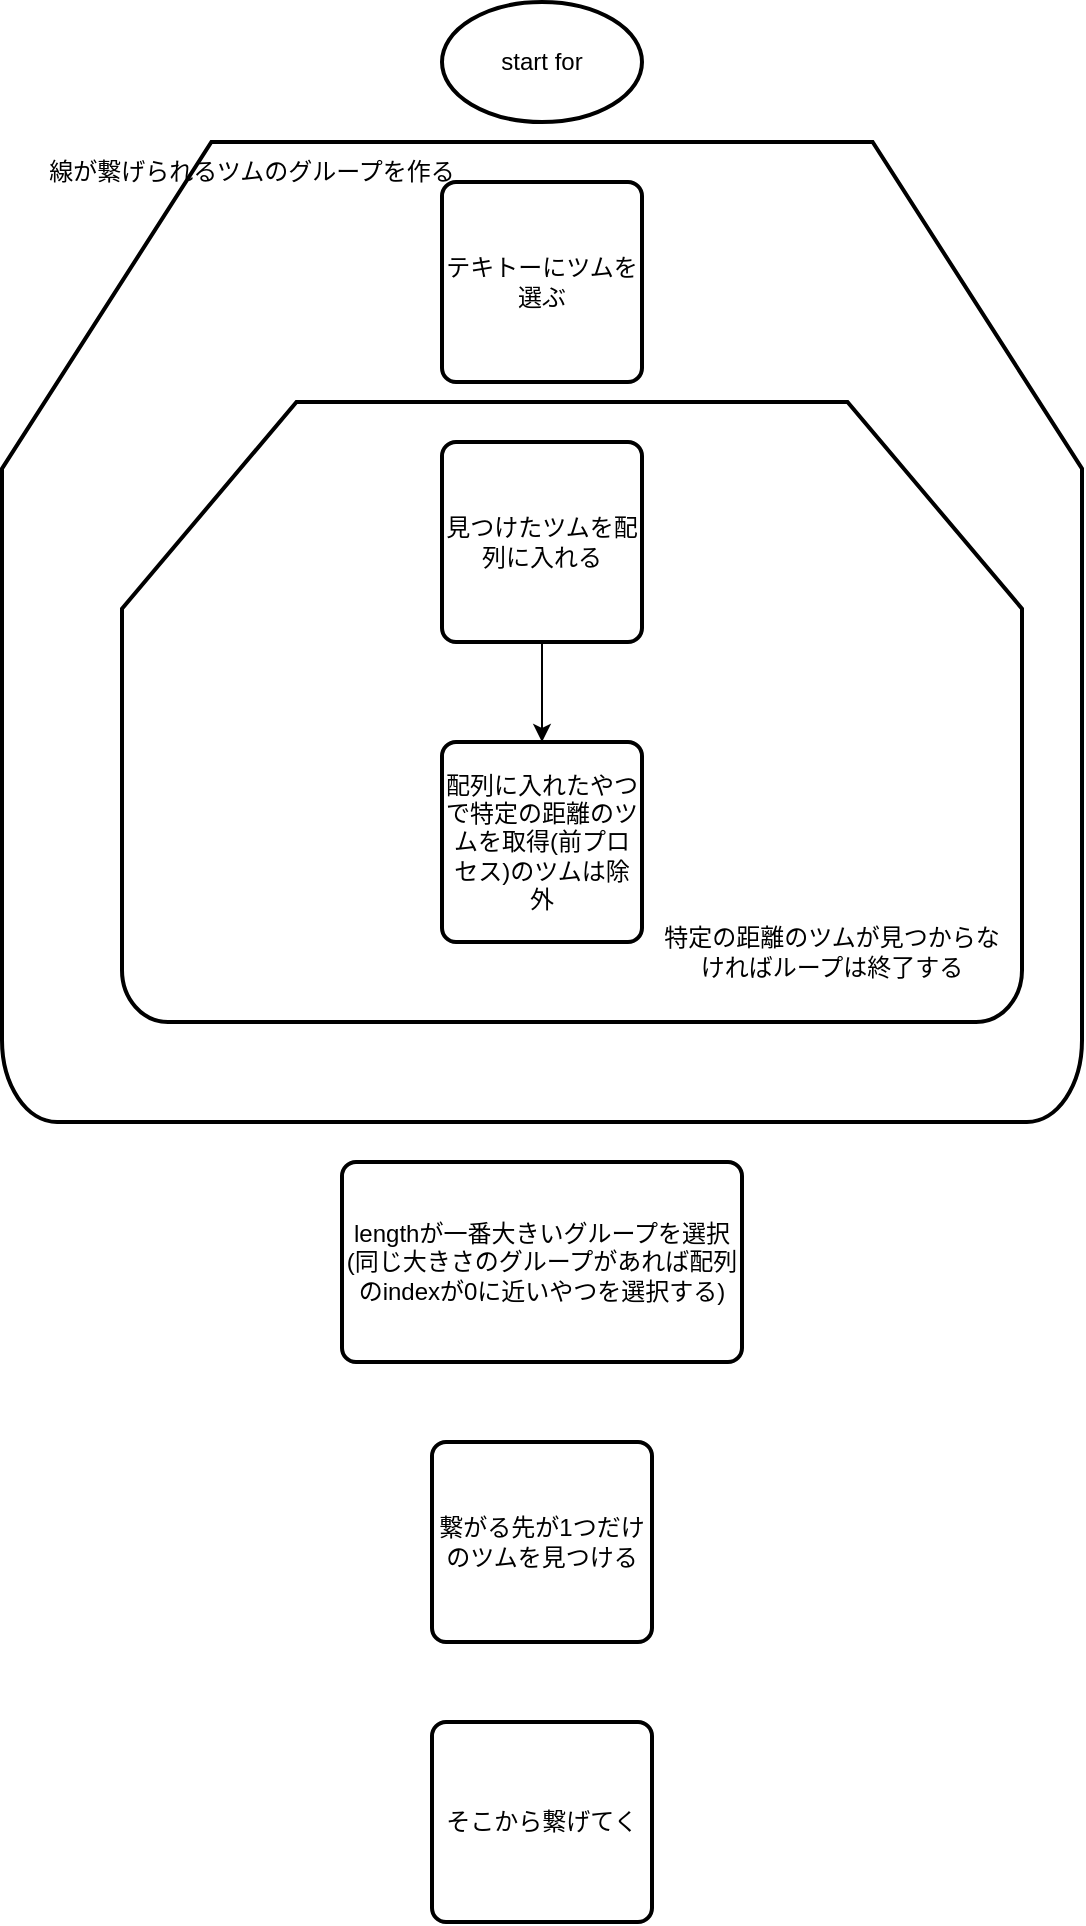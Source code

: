 <mxfile version="13.8.5" type="embed">
    <diagram id="O1e7fghPWnVBq_dMKyf7" name="Page-2">
        <mxGraphModel dx="2118" dy="622" grid="1" gridSize="10" guides="1" tooltips="1" connect="1" arrows="1" fold="1" page="1" pageScale="1" pageWidth="827" pageHeight="1169" math="0" shadow="0">
            <root>
                <mxCell id="zx5n0w-G_mJ1sIlkyQok-0"/>
                <mxCell id="zx5n0w-G_mJ1sIlkyQok-1" parent="zx5n0w-G_mJ1sIlkyQok-0"/>
                <mxCell id="W16nwdxizNs1eoQu4IZE-9" value="" style="strokeWidth=2;html=1;shape=mxgraph.flowchart.loop_limit;whiteSpace=wrap;" parent="zx5n0w-G_mJ1sIlkyQok-1" vertex="1">
                    <mxGeometry x="-40" y="140" width="540" height="490" as="geometry"/>
                </mxCell>
                <mxCell id="W16nwdxizNs1eoQu4IZE-6" value="" style="strokeWidth=2;html=1;shape=mxgraph.flowchart.loop_limit;whiteSpace=wrap;" parent="zx5n0w-G_mJ1sIlkyQok-1" vertex="1">
                    <mxGeometry x="20" y="270" width="450" height="310" as="geometry"/>
                </mxCell>
                <mxCell id="W16nwdxizNs1eoQu4IZE-0" value="&lt;div&gt;start for&lt;/div&gt;" style="strokeWidth=2;html=1;shape=mxgraph.flowchart.start_1;whiteSpace=wrap;" parent="zx5n0w-G_mJ1sIlkyQok-1" vertex="1">
                    <mxGeometry x="180" y="70" width="100" height="60" as="geometry"/>
                </mxCell>
                <mxCell id="W16nwdxizNs1eoQu4IZE-1" value="&lt;div&gt;テキトーにツムを選ぶ&lt;/div&gt;" style="rounded=1;whiteSpace=wrap;html=1;absoluteArcSize=1;arcSize=14;strokeWidth=2;" parent="zx5n0w-G_mJ1sIlkyQok-1" vertex="1">
                    <mxGeometry x="180" y="160" width="100" height="100" as="geometry"/>
                </mxCell>
                <mxCell id="W16nwdxizNs1eoQu4IZE-5" style="edgeStyle=orthogonalEdgeStyle;rounded=0;orthogonalLoop=1;jettySize=auto;html=1;exitX=0.5;exitY=1;exitDx=0;exitDy=0;entryX=0.5;entryY=0;entryDx=0;entryDy=0;" parent="zx5n0w-G_mJ1sIlkyQok-1" source="W16nwdxizNs1eoQu4IZE-2" target="W16nwdxizNs1eoQu4IZE-3" edge="1">
                    <mxGeometry relative="1" as="geometry"/>
                </mxCell>
                <mxCell id="W16nwdxizNs1eoQu4IZE-2" value="見つけたツムを配列に入れる" style="rounded=1;whiteSpace=wrap;html=1;absoluteArcSize=1;arcSize=14;strokeWidth=2;" parent="zx5n0w-G_mJ1sIlkyQok-1" vertex="1">
                    <mxGeometry x="180" y="290" width="100" height="100" as="geometry"/>
                </mxCell>
                <mxCell id="W16nwdxizNs1eoQu4IZE-3" value="配列に入れたやつで特定の距離のツムを取得(前プロセス)のツムは除外" style="rounded=1;whiteSpace=wrap;html=1;absoluteArcSize=1;arcSize=14;strokeWidth=2;" parent="zx5n0w-G_mJ1sIlkyQok-1" vertex="1">
                    <mxGeometry x="180" y="440" width="100" height="100" as="geometry"/>
                </mxCell>
                <mxCell id="W16nwdxizNs1eoQu4IZE-7" value="特定の距離のツムが見つからなければループは終了する" style="text;html=1;strokeColor=none;fillColor=none;align=center;verticalAlign=middle;whiteSpace=wrap;rounded=0;" parent="zx5n0w-G_mJ1sIlkyQok-1" vertex="1">
                    <mxGeometry x="290" y="520" width="170" height="50" as="geometry"/>
                </mxCell>
                <mxCell id="W16nwdxizNs1eoQu4IZE-8" value="線が繋げられるツムのグループを作る" style="text;html=1;strokeColor=none;fillColor=none;align=center;verticalAlign=middle;whiteSpace=wrap;rounded=0;" parent="zx5n0w-G_mJ1sIlkyQok-1" vertex="1">
                    <mxGeometry x="-20" y="130" width="210" height="50" as="geometry"/>
                </mxCell>
                <mxCell id="W16nwdxizNs1eoQu4IZE-10" value="lengthが一番大きいグループを選択&lt;br&gt;(同じ大きさのグループがあれば配列のindexが0に近いやつを選択する)" style="rounded=1;whiteSpace=wrap;html=1;absoluteArcSize=1;arcSize=14;strokeWidth=2;" parent="zx5n0w-G_mJ1sIlkyQok-1" vertex="1">
                    <mxGeometry x="130" y="650" width="200" height="100" as="geometry"/>
                </mxCell>
                <mxCell id="W16nwdxizNs1eoQu4IZE-11" value="繋がる先が1つだけのツムを見つける" style="rounded=1;whiteSpace=wrap;html=1;absoluteArcSize=1;arcSize=14;strokeWidth=2;" parent="zx5n0w-G_mJ1sIlkyQok-1" vertex="1">
                    <mxGeometry x="175" y="790" width="110" height="100" as="geometry"/>
                </mxCell>
                <mxCell id="0" value="そこから繋げてく" style="rounded=1;whiteSpace=wrap;html=1;absoluteArcSize=1;arcSize=14;strokeWidth=2;" vertex="1" parent="zx5n0w-G_mJ1sIlkyQok-1">
                    <mxGeometry x="175" y="930" width="110" height="100" as="geometry"/>
                </mxCell>
            </root>
        </mxGraphModel>
    </diagram>
</mxfile>